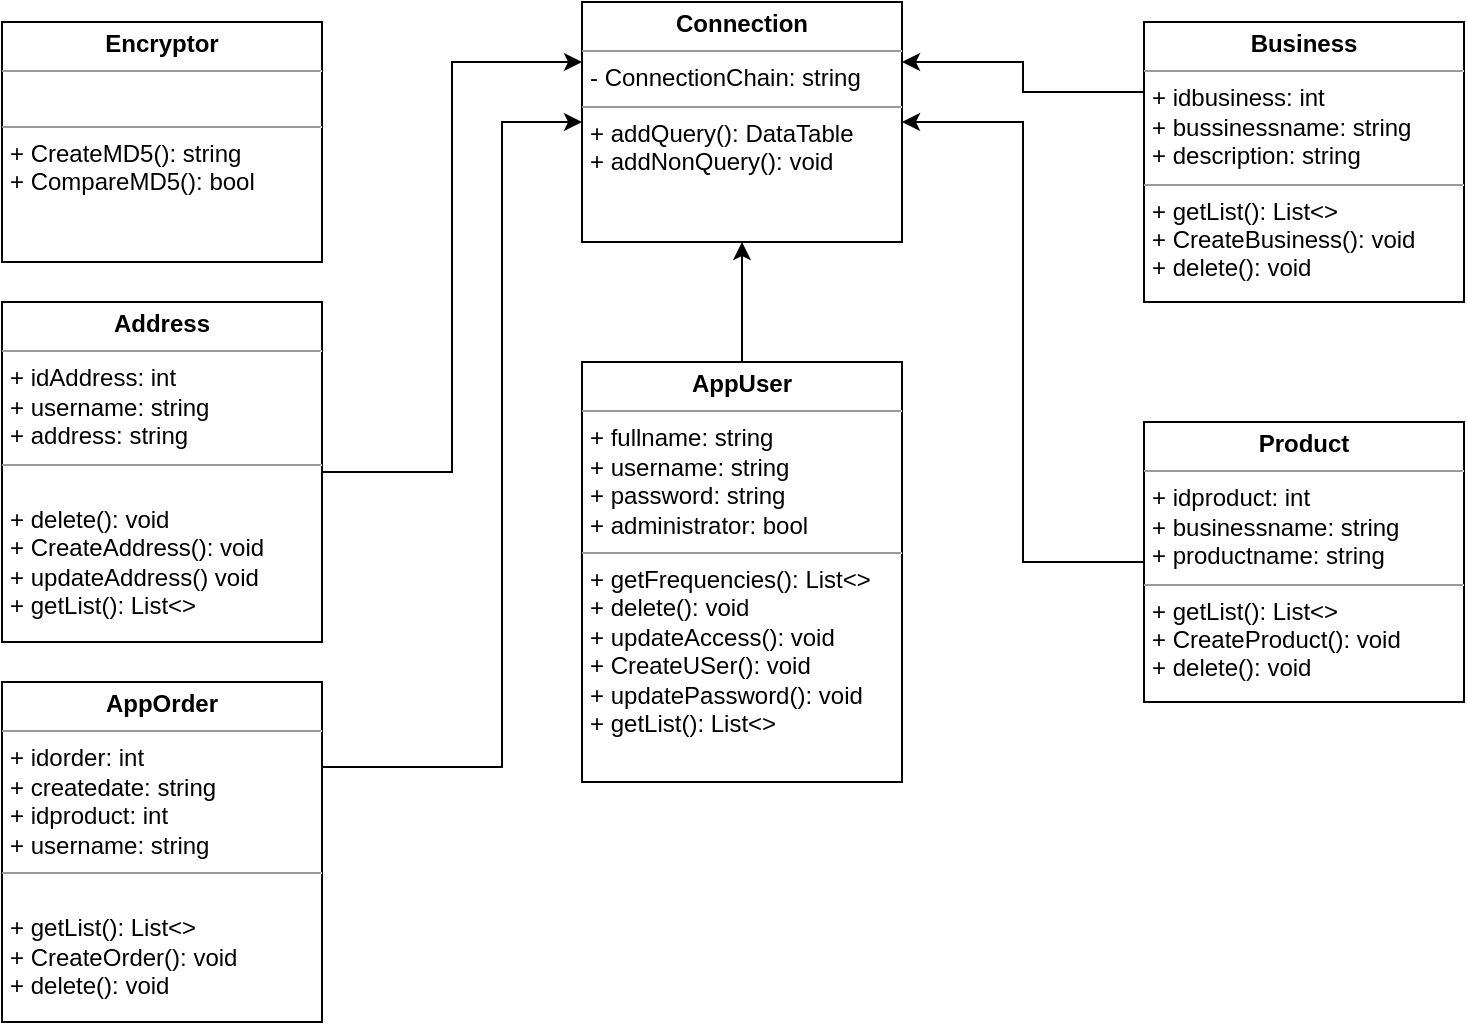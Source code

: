 <mxfile version="11.1.4" type="device"><diagram id="dGF8YdjLVgwGx4x48wro" name="Page-1"><mxGraphModel dx="1502" dy="663" grid="1" gridSize="10" guides="1" tooltips="1" connect="1" arrows="1" fold="1" page="1" pageScale="1" pageWidth="850" pageHeight="1100" math="0" shadow="0"><root><mxCell id="0"/><mxCell id="1" parent="0"/><mxCell id="jCBDCfeHzZS96dClpYDj-2" value="&lt;p style=&quot;margin: 0px ; margin-top: 4px ; text-align: center&quot;&gt;&lt;b&gt;Connection&lt;/b&gt;&lt;/p&gt;&lt;hr size=&quot;1&quot;&gt;&lt;p style=&quot;margin: 0px ; margin-left: 4px&quot;&gt;- ConnectionChain: string&lt;/p&gt;&lt;hr size=&quot;1&quot;&gt;&lt;p style=&quot;margin: 0px ; margin-left: 4px&quot;&gt;&lt;span&gt;+ addQuery(): DataTable&lt;/span&gt;&lt;br&gt;&lt;/p&gt;&lt;p style=&quot;margin: 0px ; margin-left: 4px&quot;&gt;+ addNonQuery(): void&lt;/p&gt;&lt;p style=&quot;margin: 0px ; margin-left: 4px&quot;&gt;&lt;br&gt;&lt;/p&gt;" style="verticalAlign=top;align=left;overflow=fill;fontSize=12;fontFamily=Helvetica;html=1;" vertex="1" parent="1"><mxGeometry x="360" y="30" width="160" height="120" as="geometry"/></mxCell><mxCell id="jCBDCfeHzZS96dClpYDj-4" value="&lt;p style=&quot;margin: 0px ; margin-top: 4px ; text-align: center&quot;&gt;&lt;b&gt;Encryptor&lt;/b&gt;&lt;/p&gt;&lt;hr size=&quot;1&quot;&gt;&lt;p style=&quot;margin: 0px ; margin-left: 4px&quot;&gt;&lt;br&gt;&lt;/p&gt;&lt;hr size=&quot;1&quot;&gt;&lt;p style=&quot;margin: 0px ; margin-left: 4px&quot;&gt;&lt;span&gt;+ CreateMD5(): string&lt;/span&gt;&lt;br&gt;&lt;/p&gt;&lt;p style=&quot;margin: 0px ; margin-left: 4px&quot;&gt;+ CompareMD5(): bool&lt;/p&gt;&lt;p style=&quot;margin: 0px ; margin-left: 4px&quot;&gt;&lt;br&gt;&lt;/p&gt;" style="verticalAlign=top;align=left;overflow=fill;fontSize=12;fontFamily=Helvetica;html=1;" vertex="1" parent="1"><mxGeometry x="70" y="40" width="160" height="120" as="geometry"/></mxCell><mxCell id="jCBDCfeHzZS96dClpYDj-10" style="edgeStyle=orthogonalEdgeStyle;rounded=0;orthogonalLoop=1;jettySize=auto;html=1;exitX=1;exitY=0.5;exitDx=0;exitDy=0;entryX=0;entryY=0.25;entryDx=0;entryDy=0;" edge="1" parent="1" source="jCBDCfeHzZS96dClpYDj-5" target="jCBDCfeHzZS96dClpYDj-2"><mxGeometry relative="1" as="geometry"/></mxCell><mxCell id="jCBDCfeHzZS96dClpYDj-5" value="&lt;p style=&quot;margin: 0px ; margin-top: 4px ; text-align: center&quot;&gt;&lt;b&gt;Address&lt;/b&gt;&lt;/p&gt;&lt;hr size=&quot;1&quot;&gt;&lt;p style=&quot;margin: 0px ; margin-left: 4px&quot;&gt;+ idAddress: int&lt;/p&gt;&lt;p style=&quot;margin: 0px ; margin-left: 4px&quot;&gt;+ username: string&lt;/p&gt;&lt;p style=&quot;margin: 0px ; margin-left: 4px&quot;&gt;+ address: string&lt;/p&gt;&lt;hr size=&quot;1&quot;&gt;&lt;p style=&quot;margin: 0px ; margin-left: 4px&quot;&gt;&lt;br&gt;&lt;/p&gt;&lt;p style=&quot;margin: 0px ; margin-left: 4px&quot;&gt;+ delete(): void&lt;/p&gt;&lt;p style=&quot;margin: 0px ; margin-left: 4px&quot;&gt;+ CreateAddress(): void&lt;/p&gt;&lt;p style=&quot;margin: 0px ; margin-left: 4px&quot;&gt;+ updateAddress() void&lt;/p&gt;&lt;p style=&quot;margin: 0px ; margin-left: 4px&quot;&gt;+ getList(): List&amp;lt;&amp;gt;&lt;/p&gt;" style="verticalAlign=top;align=left;overflow=fill;fontSize=12;fontFamily=Helvetica;html=1;" vertex="1" parent="1"><mxGeometry x="70" y="180" width="160" height="170" as="geometry"/></mxCell><mxCell id="jCBDCfeHzZS96dClpYDj-11" style="edgeStyle=orthogonalEdgeStyle;rounded=0;orthogonalLoop=1;jettySize=auto;html=1;exitX=1;exitY=0.25;exitDx=0;exitDy=0;entryX=0;entryY=0.5;entryDx=0;entryDy=0;" edge="1" parent="1" source="jCBDCfeHzZS96dClpYDj-6" target="jCBDCfeHzZS96dClpYDj-2"><mxGeometry relative="1" as="geometry"><Array as="points"><mxPoint x="320" y="413"/><mxPoint x="320" y="90"/></Array></mxGeometry></mxCell><mxCell id="jCBDCfeHzZS96dClpYDj-6" value="&lt;p style=&quot;margin: 0px ; margin-top: 4px ; text-align: center&quot;&gt;&lt;b&gt;AppOrder&lt;/b&gt;&lt;/p&gt;&lt;hr size=&quot;1&quot;&gt;&lt;p style=&quot;margin: 0px ; margin-left: 4px&quot;&gt;+ idorder: int&lt;/p&gt;&lt;p style=&quot;margin: 0px ; margin-left: 4px&quot;&gt;+ createdate: string&lt;/p&gt;&lt;p style=&quot;margin: 0px ; margin-left: 4px&quot;&gt;+ idproduct: int&lt;/p&gt;&lt;p style=&quot;margin: 0px ; margin-left: 4px&quot;&gt;+ username: string&lt;/p&gt;&lt;hr size=&quot;1&quot;&gt;&lt;p style=&quot;margin: 0px ; margin-left: 4px&quot;&gt;&lt;br&gt;&lt;/p&gt;&lt;p style=&quot;margin: 0px ; margin-left: 4px&quot;&gt;+ getList(): List&amp;lt;&amp;gt;&lt;/p&gt;&lt;p style=&quot;margin: 0px ; margin-left: 4px&quot;&gt;+ CreateOrder(): void&lt;/p&gt;&lt;p style=&quot;margin: 0px ; margin-left: 4px&quot;&gt;+ delete(): void&lt;/p&gt;" style="verticalAlign=top;align=left;overflow=fill;fontSize=12;fontFamily=Helvetica;html=1;" vertex="1" parent="1"><mxGeometry x="70" y="370" width="160" height="170" as="geometry"/></mxCell><mxCell id="jCBDCfeHzZS96dClpYDj-12" style="edgeStyle=orthogonalEdgeStyle;rounded=0;orthogonalLoop=1;jettySize=auto;html=1;exitX=0.5;exitY=0;exitDx=0;exitDy=0;entryX=0.5;entryY=1;entryDx=0;entryDy=0;" edge="1" parent="1" source="jCBDCfeHzZS96dClpYDj-7" target="jCBDCfeHzZS96dClpYDj-2"><mxGeometry relative="1" as="geometry"/></mxCell><mxCell id="jCBDCfeHzZS96dClpYDj-7" value="&lt;p style=&quot;margin: 0px ; margin-top: 4px ; text-align: center&quot;&gt;&lt;b&gt;AppUser&lt;/b&gt;&lt;/p&gt;&lt;hr size=&quot;1&quot;&gt;&lt;p style=&quot;margin: 0px ; margin-left: 4px&quot;&gt;+ fullname: string&lt;/p&gt;&lt;p style=&quot;margin: 0px ; margin-left: 4px&quot;&gt;+ username: string&lt;/p&gt;&lt;p style=&quot;margin: 0px ; margin-left: 4px&quot;&gt;+ password: string&lt;/p&gt;&lt;p style=&quot;margin: 0px ; margin-left: 4px&quot;&gt;+ administrator: bool&lt;/p&gt;&lt;hr size=&quot;1&quot;&gt;&lt;p style=&quot;margin: 0px ; margin-left: 4px&quot;&gt;&lt;span&gt;+ getFrequencies(): List&amp;lt;&amp;gt;&lt;/span&gt;&lt;br&gt;&lt;/p&gt;&lt;p style=&quot;margin: 0px ; margin-left: 4px&quot;&gt;+ delete(): void&lt;/p&gt;&lt;p style=&quot;margin: 0px ; margin-left: 4px&quot;&gt;+ updateAccess(): void&lt;/p&gt;&lt;p style=&quot;margin: 0px ; margin-left: 4px&quot;&gt;+ CreateUSer(): void&lt;/p&gt;&lt;p style=&quot;margin: 0px ; margin-left: 4px&quot;&gt;+ updatePassword(): void&lt;/p&gt;&lt;p style=&quot;margin: 0px ; margin-left: 4px&quot;&gt;+ getList(): List&amp;lt;&amp;gt;&lt;/p&gt;&lt;p style=&quot;margin: 0px ; margin-left: 4px&quot;&gt;&lt;br&gt;&lt;/p&gt;" style="verticalAlign=top;align=left;overflow=fill;fontSize=12;fontFamily=Helvetica;html=1;" vertex="1" parent="1"><mxGeometry x="360" y="210" width="160" height="210" as="geometry"/></mxCell><mxCell id="jCBDCfeHzZS96dClpYDj-14" style="edgeStyle=orthogonalEdgeStyle;rounded=0;orthogonalLoop=1;jettySize=auto;html=1;exitX=0;exitY=0.25;exitDx=0;exitDy=0;entryX=1;entryY=0.25;entryDx=0;entryDy=0;" edge="1" parent="1" source="jCBDCfeHzZS96dClpYDj-8" target="jCBDCfeHzZS96dClpYDj-2"><mxGeometry relative="1" as="geometry"/></mxCell><mxCell id="jCBDCfeHzZS96dClpYDj-8" value="&lt;p style=&quot;margin: 0px ; margin-top: 4px ; text-align: center&quot;&gt;&lt;b&gt;Business&lt;/b&gt;&lt;/p&gt;&lt;hr size=&quot;1&quot;&gt;&lt;p style=&quot;margin: 0px ; margin-left: 4px&quot;&gt;+ idbusiness: int&lt;/p&gt;&lt;p style=&quot;margin: 0px ; margin-left: 4px&quot;&gt;+ bussinessname: string&lt;/p&gt;&lt;p style=&quot;margin: 0px ; margin-left: 4px&quot;&gt;+ description: string&lt;/p&gt;&lt;hr size=&quot;1&quot;&gt;&lt;p style=&quot;margin: 0px ; margin-left: 4px&quot;&gt;+ getList(): List&amp;lt;&amp;gt;&lt;/p&gt;&lt;p style=&quot;margin: 0px ; margin-left: 4px&quot;&gt;+ CreateBusiness(): void&lt;/p&gt;&lt;p style=&quot;margin: 0px ; margin-left: 4px&quot;&gt;+ delete(): void&lt;/p&gt;" style="verticalAlign=top;align=left;overflow=fill;fontSize=12;fontFamily=Helvetica;html=1;" vertex="1" parent="1"><mxGeometry x="641" y="40" width="160" height="140" as="geometry"/></mxCell><mxCell id="jCBDCfeHzZS96dClpYDj-13" style="edgeStyle=orthogonalEdgeStyle;rounded=0;orthogonalLoop=1;jettySize=auto;html=1;exitX=0;exitY=0.5;exitDx=0;exitDy=0;entryX=1;entryY=0.5;entryDx=0;entryDy=0;" edge="1" parent="1" source="jCBDCfeHzZS96dClpYDj-9" target="jCBDCfeHzZS96dClpYDj-2"><mxGeometry relative="1" as="geometry"/></mxCell><mxCell id="jCBDCfeHzZS96dClpYDj-9" value="&lt;p style=&quot;margin: 0px ; margin-top: 4px ; text-align: center&quot;&gt;&lt;b&gt;Product&lt;/b&gt;&lt;/p&gt;&lt;hr size=&quot;1&quot;&gt;&lt;p style=&quot;margin: 0px ; margin-left: 4px&quot;&gt;+ idproduct: int&lt;/p&gt;&lt;p style=&quot;margin: 0px ; margin-left: 4px&quot;&gt;+ businessname: string&lt;/p&gt;&lt;p style=&quot;margin: 0px ; margin-left: 4px&quot;&gt;+ productname: string&lt;/p&gt;&lt;hr size=&quot;1&quot;&gt;&lt;p style=&quot;margin: 0px ; margin-left: 4px&quot;&gt;+ getList(): List&amp;lt;&amp;gt;&lt;/p&gt;&lt;p style=&quot;margin: 0px ; margin-left: 4px&quot;&gt;+ CreateProduct(): void&lt;/p&gt;&lt;p style=&quot;margin: 0px ; margin-left: 4px&quot;&gt;+ delete(): void&lt;/p&gt;" style="verticalAlign=top;align=left;overflow=fill;fontSize=12;fontFamily=Helvetica;html=1;" vertex="1" parent="1"><mxGeometry x="641" y="240" width="160" height="140" as="geometry"/></mxCell></root></mxGraphModel></diagram></mxfile>